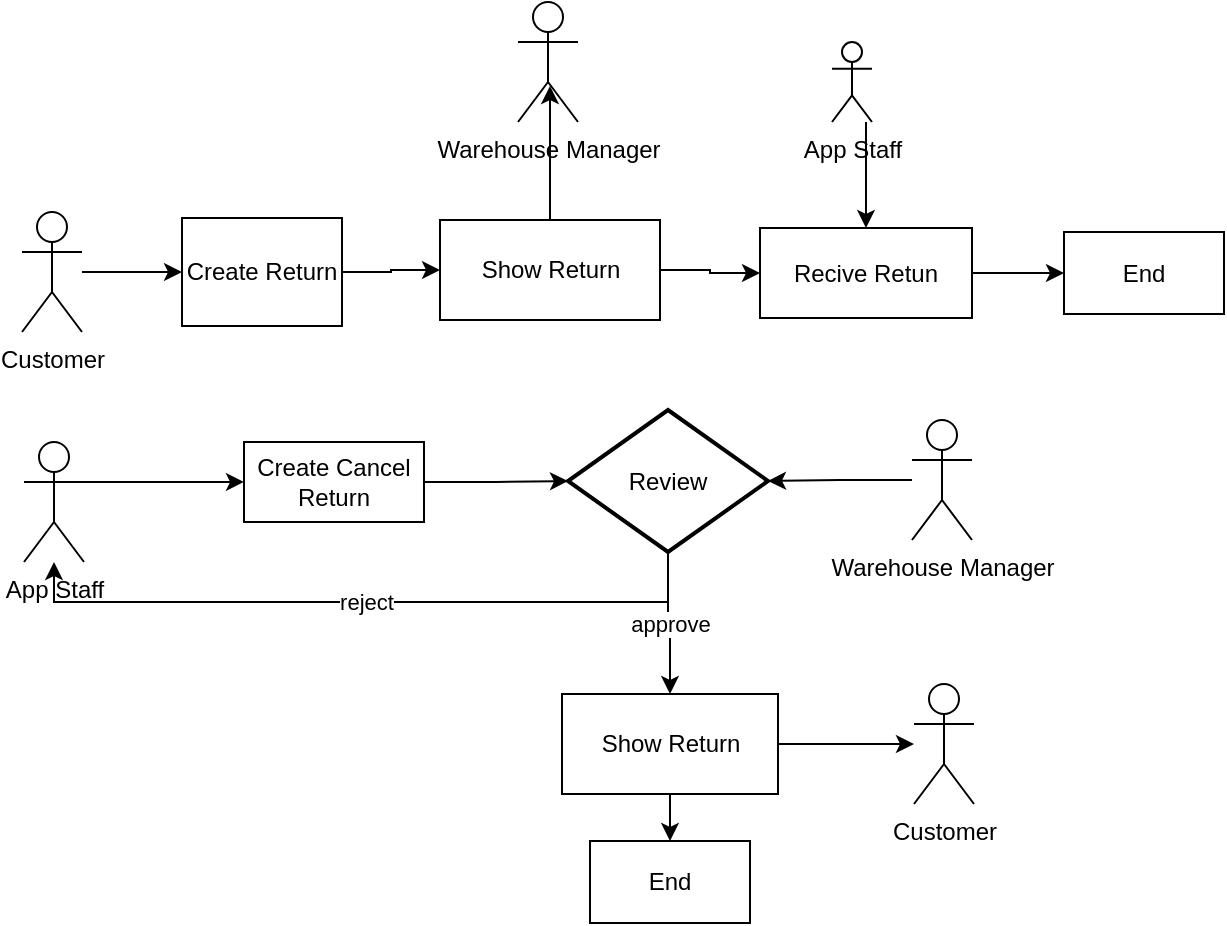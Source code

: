 <mxfile version="20.2.3" type="github">
  <diagram id="7MKN1ZvLbmqTgYSpZnFF" name="第 1 页">
    <mxGraphModel dx="1108" dy="482" grid="1" gridSize="10" guides="1" tooltips="1" connect="1" arrows="1" fold="1" page="1" pageScale="1" pageWidth="827" pageHeight="1169" math="0" shadow="0">
      <root>
        <mxCell id="0" />
        <mxCell id="1" parent="0" />
        <mxCell id="e26AVjFet1fbbbLMomEO-55" style="edgeStyle=orthogonalEdgeStyle;rounded=0;orthogonalLoop=1;jettySize=auto;html=1;entryX=0;entryY=0.5;entryDx=0;entryDy=0;" parent="1" source="gLBqxv2UtmNGe77p2A1N-1" target="e26AVjFet1fbbbLMomEO-35" edge="1">
          <mxGeometry relative="1" as="geometry" />
        </mxCell>
        <mxCell id="gLBqxv2UtmNGe77p2A1N-1" value="Create Return" style="rounded=0;whiteSpace=wrap;html=1;" parent="1" vertex="1">
          <mxGeometry x="199" y="118" width="80" height="54" as="geometry" />
        </mxCell>
        <mxCell id="e26AVjFet1fbbbLMomEO-2" style="edgeStyle=orthogonalEdgeStyle;rounded=0;orthogonalLoop=1;jettySize=auto;html=1;entryX=0;entryY=0.5;entryDx=0;entryDy=0;" parent="1" source="e26AVjFet1fbbbLMomEO-1" target="gLBqxv2UtmNGe77p2A1N-1" edge="1">
          <mxGeometry relative="1" as="geometry" />
        </mxCell>
        <mxCell id="e26AVjFet1fbbbLMomEO-1" value="Customer" style="shape=umlActor;verticalLabelPosition=bottom;verticalAlign=top;html=1;" parent="1" vertex="1">
          <mxGeometry x="119" y="115" width="30" height="60" as="geometry" />
        </mxCell>
        <mxCell id="e26AVjFet1fbbbLMomEO-11" style="edgeStyle=orthogonalEdgeStyle;rounded=0;orthogonalLoop=1;jettySize=auto;html=1;entryX=0;entryY=0.5;entryDx=0;entryDy=0;" parent="1" source="e26AVjFet1fbbbLMomEO-8" target="p526VUoGZZsJQChgebIe-1" edge="1">
          <mxGeometry relative="1" as="geometry">
            <mxPoint x="634" y="145.5" as="targetPoint" />
          </mxGeometry>
        </mxCell>
        <mxCell id="e26AVjFet1fbbbLMomEO-8" value="Recive Retun" style="rounded=0;whiteSpace=wrap;html=1;" parent="1" vertex="1">
          <mxGeometry x="488" y="123" width="106" height="45" as="geometry" />
        </mxCell>
        <mxCell id="e26AVjFet1fbbbLMomEO-15" style="edgeStyle=orthogonalEdgeStyle;rounded=0;orthogonalLoop=1;jettySize=auto;html=1;entryX=0.5;entryY=0;entryDx=0;entryDy=0;" parent="1" source="e26AVjFet1fbbbLMomEO-14" target="e26AVjFet1fbbbLMomEO-8" edge="1">
          <mxGeometry relative="1" as="geometry">
            <Array as="points">
              <mxPoint x="541" y="60" />
              <mxPoint x="541" y="60" />
            </Array>
          </mxGeometry>
        </mxCell>
        <mxCell id="e26AVjFet1fbbbLMomEO-14" value="App Staff" style="shape=umlActor;verticalLabelPosition=bottom;verticalAlign=top;html=1;outlineConnect=0;" parent="1" vertex="1">
          <mxGeometry x="524" y="30" width="20" height="40" as="geometry" />
        </mxCell>
        <mxCell id="e26AVjFet1fbbbLMomEO-28" style="edgeStyle=orthogonalEdgeStyle;rounded=0;orthogonalLoop=1;jettySize=auto;html=1;exitX=1;exitY=0.333;exitDx=0;exitDy=0;exitPerimeter=0;" parent="1" source="e26AVjFet1fbbbLMomEO-18" target="e26AVjFet1fbbbLMomEO-19" edge="1">
          <mxGeometry relative="1" as="geometry" />
        </mxCell>
        <mxCell id="e26AVjFet1fbbbLMomEO-18" value="App Staff" style="shape=umlActor;verticalLabelPosition=bottom;verticalAlign=top;html=1;outlineConnect=0;" parent="1" vertex="1">
          <mxGeometry x="120" y="230" width="30" height="60" as="geometry" />
        </mxCell>
        <mxCell id="e26AVjFet1fbbbLMomEO-45" style="edgeStyle=orthogonalEdgeStyle;rounded=0;orthogonalLoop=1;jettySize=auto;html=1;" parent="1" source="e26AVjFet1fbbbLMomEO-19" target="e26AVjFet1fbbbLMomEO-26" edge="1">
          <mxGeometry relative="1" as="geometry" />
        </mxCell>
        <mxCell id="e26AVjFet1fbbbLMomEO-19" value="Create Cancel Return" style="rounded=0;whiteSpace=wrap;html=1;" parent="1" vertex="1">
          <mxGeometry x="230" y="230" width="90" height="40" as="geometry" />
        </mxCell>
        <mxCell id="e26AVjFet1fbbbLMomEO-21" value="Customer" style="shape=umlActor;verticalLabelPosition=bottom;verticalAlign=top;html=1;outlineConnect=0;" parent="1" vertex="1">
          <mxGeometry x="565" y="351" width="30" height="60" as="geometry" />
        </mxCell>
        <mxCell id="e26AVjFet1fbbbLMomEO-50" value="approve" style="edgeStyle=orthogonalEdgeStyle;rounded=0;orthogonalLoop=1;jettySize=auto;html=1;" parent="1" source="e26AVjFet1fbbbLMomEO-26" target="e26AVjFet1fbbbLMomEO-47" edge="1">
          <mxGeometry relative="1" as="geometry" />
        </mxCell>
        <mxCell id="e26AVjFet1fbbbLMomEO-51" value="reject" style="edgeStyle=orthogonalEdgeStyle;rounded=0;orthogonalLoop=1;jettySize=auto;html=1;" parent="1" source="e26AVjFet1fbbbLMomEO-26" target="e26AVjFet1fbbbLMomEO-18" edge="1">
          <mxGeometry relative="1" as="geometry">
            <Array as="points">
              <mxPoint x="442" y="310" />
              <mxPoint x="135" y="310" />
            </Array>
          </mxGeometry>
        </mxCell>
        <mxCell id="e26AVjFet1fbbbLMomEO-26" value="Review" style="strokeWidth=2;html=1;shape=mxgraph.flowchart.decision;whiteSpace=wrap;" parent="1" vertex="1">
          <mxGeometry x="392" y="214" width="100" height="71" as="geometry" />
        </mxCell>
        <mxCell id="e26AVjFet1fbbbLMomEO-37" style="edgeStyle=orthogonalEdgeStyle;rounded=0;orthogonalLoop=1;jettySize=auto;html=1;entryX=0.533;entryY=0.7;entryDx=0;entryDy=0;entryPerimeter=0;" parent="1" source="e26AVjFet1fbbbLMomEO-35" target="e26AVjFet1fbbbLMomEO-36" edge="1">
          <mxGeometry relative="1" as="geometry" />
        </mxCell>
        <mxCell id="e26AVjFet1fbbbLMomEO-39" style="edgeStyle=orthogonalEdgeStyle;rounded=0;orthogonalLoop=1;jettySize=auto;html=1;entryX=0;entryY=0.5;entryDx=0;entryDy=0;" parent="1" source="e26AVjFet1fbbbLMomEO-35" target="e26AVjFet1fbbbLMomEO-8" edge="1">
          <mxGeometry relative="1" as="geometry" />
        </mxCell>
        <mxCell id="e26AVjFet1fbbbLMomEO-35" value="Show Return" style="html=1;" parent="1" vertex="1">
          <mxGeometry x="328" y="119" width="110" height="50" as="geometry" />
        </mxCell>
        <mxCell id="e26AVjFet1fbbbLMomEO-36" value="Warehouse Manager" style="shape=umlActor;verticalLabelPosition=bottom;verticalAlign=top;html=1;" parent="1" vertex="1">
          <mxGeometry x="367" y="10" width="30" height="60" as="geometry" />
        </mxCell>
        <mxCell id="e26AVjFet1fbbbLMomEO-46" style="edgeStyle=orthogonalEdgeStyle;rounded=0;orthogonalLoop=1;jettySize=auto;html=1;" parent="1" source="e26AVjFet1fbbbLMomEO-43" target="e26AVjFet1fbbbLMomEO-26" edge="1">
          <mxGeometry relative="1" as="geometry" />
        </mxCell>
        <mxCell id="e26AVjFet1fbbbLMomEO-43" value="Warehouse Manager" style="shape=umlActor;verticalLabelPosition=bottom;verticalAlign=top;html=1;" parent="1" vertex="1">
          <mxGeometry x="564" y="219" width="30" height="60" as="geometry" />
        </mxCell>
        <mxCell id="e26AVjFet1fbbbLMomEO-49" style="edgeStyle=orthogonalEdgeStyle;rounded=0;orthogonalLoop=1;jettySize=auto;html=1;" parent="1" source="e26AVjFet1fbbbLMomEO-47" target="e26AVjFet1fbbbLMomEO-21" edge="1">
          <mxGeometry relative="1" as="geometry" />
        </mxCell>
        <mxCell id="e26AVjFet1fbbbLMomEO-53" style="edgeStyle=orthogonalEdgeStyle;rounded=0;orthogonalLoop=1;jettySize=auto;html=1;entryX=0.5;entryY=0;entryDx=0;entryDy=0;" parent="1" source="e26AVjFet1fbbbLMomEO-47" target="p526VUoGZZsJQChgebIe-3" edge="1">
          <mxGeometry relative="1" as="geometry">
            <mxPoint x="443" y="462" as="targetPoint" />
          </mxGeometry>
        </mxCell>
        <mxCell id="e26AVjFet1fbbbLMomEO-47" value="Show Return" style="html=1;" parent="1" vertex="1">
          <mxGeometry x="389" y="356" width="108" height="50" as="geometry" />
        </mxCell>
        <mxCell id="p526VUoGZZsJQChgebIe-1" value="End" style="rounded=0;whiteSpace=wrap;html=1;" vertex="1" parent="1">
          <mxGeometry x="640" y="125" width="80" height="41" as="geometry" />
        </mxCell>
        <mxCell id="p526VUoGZZsJQChgebIe-3" value="End" style="rounded=0;whiteSpace=wrap;html=1;" vertex="1" parent="1">
          <mxGeometry x="403" y="429.5" width="80" height="41" as="geometry" />
        </mxCell>
      </root>
    </mxGraphModel>
  </diagram>
</mxfile>
